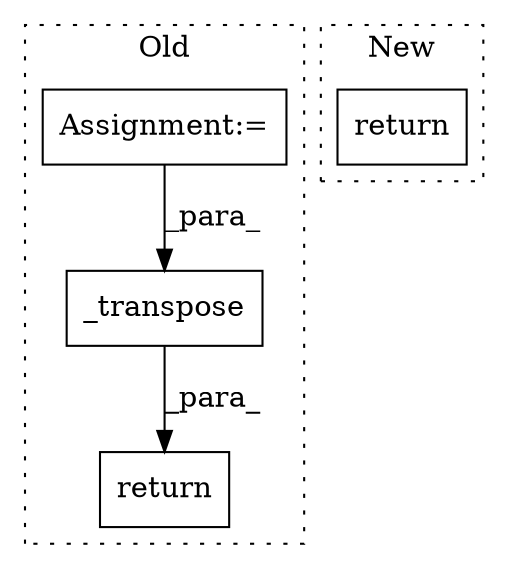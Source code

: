 digraph G {
subgraph cluster0 {
1 [label="_transpose" a="32" s="1772,1788" l="11,1" shape="box"];
3 [label="return" a="41" s="1760" l="7" shape="box"];
4 [label="Assignment:=" a="7" s="1482" l="1" shape="box"];
label = "Old";
style="dotted";
}
subgraph cluster1 {
2 [label="return" a="41" s="1166" l="7" shape="box"];
label = "New";
style="dotted";
}
1 -> 3 [label="_para_"];
4 -> 1 [label="_para_"];
}